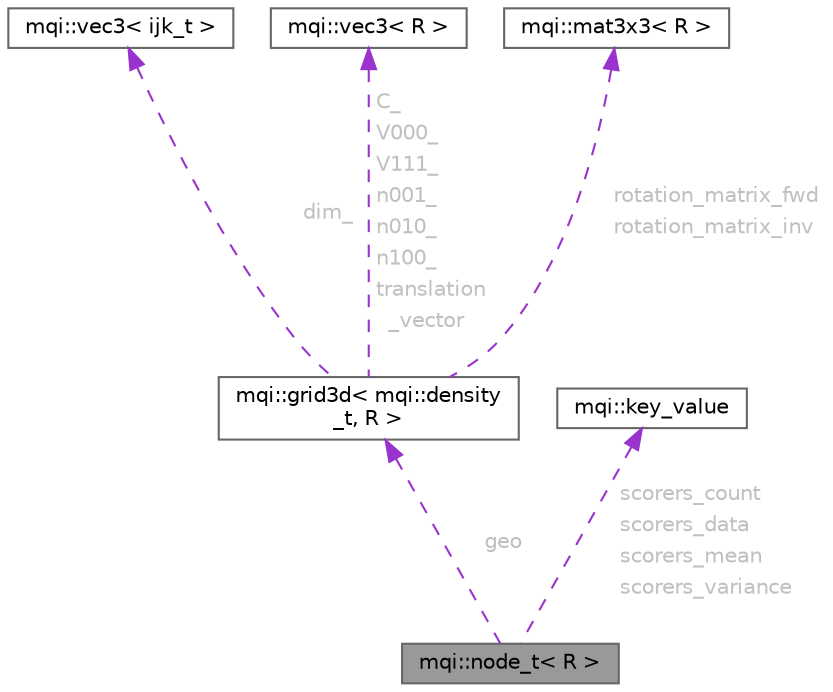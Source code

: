 digraph "mqi::node_t&lt; R &gt;"
{
 // LATEX_PDF_SIZE
  bgcolor="transparent";
  edge [fontname=Helvetica,fontsize=10,labelfontname=Helvetica,labelfontsize=10];
  node [fontname=Helvetica,fontsize=10,shape=box,height=0.2,width=0.4];
  Node1 [id="Node000001",label="mqi::node_t\< R \>",height=0.2,width=0.4,color="gray40", fillcolor="grey60", style="filled", fontcolor="black",tooltip="Represents a node in a hierarchical geometry, containing its own geometry, scorers,..."];
  Node2 -> Node1 [id="edge1_Node000001_Node000002",dir="back",color="darkorchid3",style="dashed",tooltip=" ",label=<<TABLE CELLBORDER="0" BORDER="0"><TR><TD VALIGN="top" ALIGN="LEFT" CELLPADDING="1" CELLSPACING="0">geo</TD></TR>
</TABLE>> ,fontcolor="grey" ];
  Node2 [id="Node000002",label="mqi::grid3d\< mqi::density\l_t, R \>",height=0.2,width=0.4,color="gray40", fillcolor="white", style="filled",URL="$classmqi_1_1grid3d.html",tooltip=" "];
  Node3 -> Node2 [id="edge2_Node000002_Node000003",dir="back",color="darkorchid3",style="dashed",tooltip=" ",label=<<TABLE CELLBORDER="0" BORDER="0"><TR><TD VALIGN="top" ALIGN="LEFT" CELLPADDING="1" CELLSPACING="0">dim_</TD></TR>
</TABLE>> ,fontcolor="grey" ];
  Node3 [id="Node000003",label="mqi::vec3\< ijk_t \>",height=0.2,width=0.4,color="gray40", fillcolor="white", style="filled",URL="$classmqi_1_1vec3.html",tooltip=" "];
  Node4 -> Node2 [id="edge3_Node000002_Node000004",dir="back",color="darkorchid3",style="dashed",tooltip=" ",label=<<TABLE CELLBORDER="0" BORDER="0"><TR><TD VALIGN="top" ALIGN="LEFT" CELLPADDING="1" CELLSPACING="0">C_</TD></TR>
<TR><TD VALIGN="top" ALIGN="LEFT" CELLPADDING="1" CELLSPACING="0">V000_</TD></TR>
<TR><TD VALIGN="top" ALIGN="LEFT" CELLPADDING="1" CELLSPACING="0">V111_</TD></TR>
<TR><TD VALIGN="top" ALIGN="LEFT" CELLPADDING="1" CELLSPACING="0">n001_</TD></TR>
<TR><TD VALIGN="top" ALIGN="LEFT" CELLPADDING="1" CELLSPACING="0">n010_</TD></TR>
<TR><TD VALIGN="top" ALIGN="LEFT" CELLPADDING="1" CELLSPACING="0">n100_</TD></TR>
<TR><TD VALIGN="top" ALIGN="LEFT" CELLPADDING="1" CELLSPACING="0">translation</TD></TR>
<TR><TD VALIGN="top" ALIGN="LEFT" CELLPADDING="1" CELLSPACING="0">&nbsp;&nbsp;_vector</TD></TR>
</TABLE>> ,fontcolor="grey" ];
  Node4 [id="Node000004",label="mqi::vec3\< R \>",height=0.2,width=0.4,color="gray40", fillcolor="white", style="filled",URL="$classmqi_1_1vec3.html",tooltip=" "];
  Node5 -> Node2 [id="edge4_Node000002_Node000005",dir="back",color="darkorchid3",style="dashed",tooltip=" ",label=<<TABLE CELLBORDER="0" BORDER="0"><TR><TD VALIGN="top" ALIGN="LEFT" CELLPADDING="1" CELLSPACING="0">rotation_matrix_fwd</TD></TR>
<TR><TD VALIGN="top" ALIGN="LEFT" CELLPADDING="1" CELLSPACING="0">rotation_matrix_inv</TD></TR>
</TABLE>> ,fontcolor="grey" ];
  Node5 [id="Node000005",label="mqi::mat3x3\< R \>",height=0.2,width=0.4,color="gray40", fillcolor="white", style="filled",URL="$classmqi_1_1mat3x3.html",tooltip=" "];
  Node6 -> Node1 [id="edge5_Node000001_Node000006",dir="back",color="darkorchid3",style="dashed",tooltip=" ",label=<<TABLE CELLBORDER="0" BORDER="0"><TR><TD VALIGN="top" ALIGN="LEFT" CELLPADDING="1" CELLSPACING="0">scorers_count</TD></TR>
<TR><TD VALIGN="top" ALIGN="LEFT" CELLPADDING="1" CELLSPACING="0">scorers_data</TD></TR>
<TR><TD VALIGN="top" ALIGN="LEFT" CELLPADDING="1" CELLSPACING="0">scorers_mean</TD></TR>
<TR><TD VALIGN="top" ALIGN="LEFT" CELLPADDING="1" CELLSPACING="0">scorers_variance</TD></TR>
</TABLE>> ,fontcolor="grey" ];
  Node6 [id="Node000006",label="mqi::key_value",height=0.2,width=0.4,color="gray40", fillcolor="white", style="filled",URL="$structmqi_1_1key__value.html",tooltip="Represents a single key-value entry in the hash table."];
}
